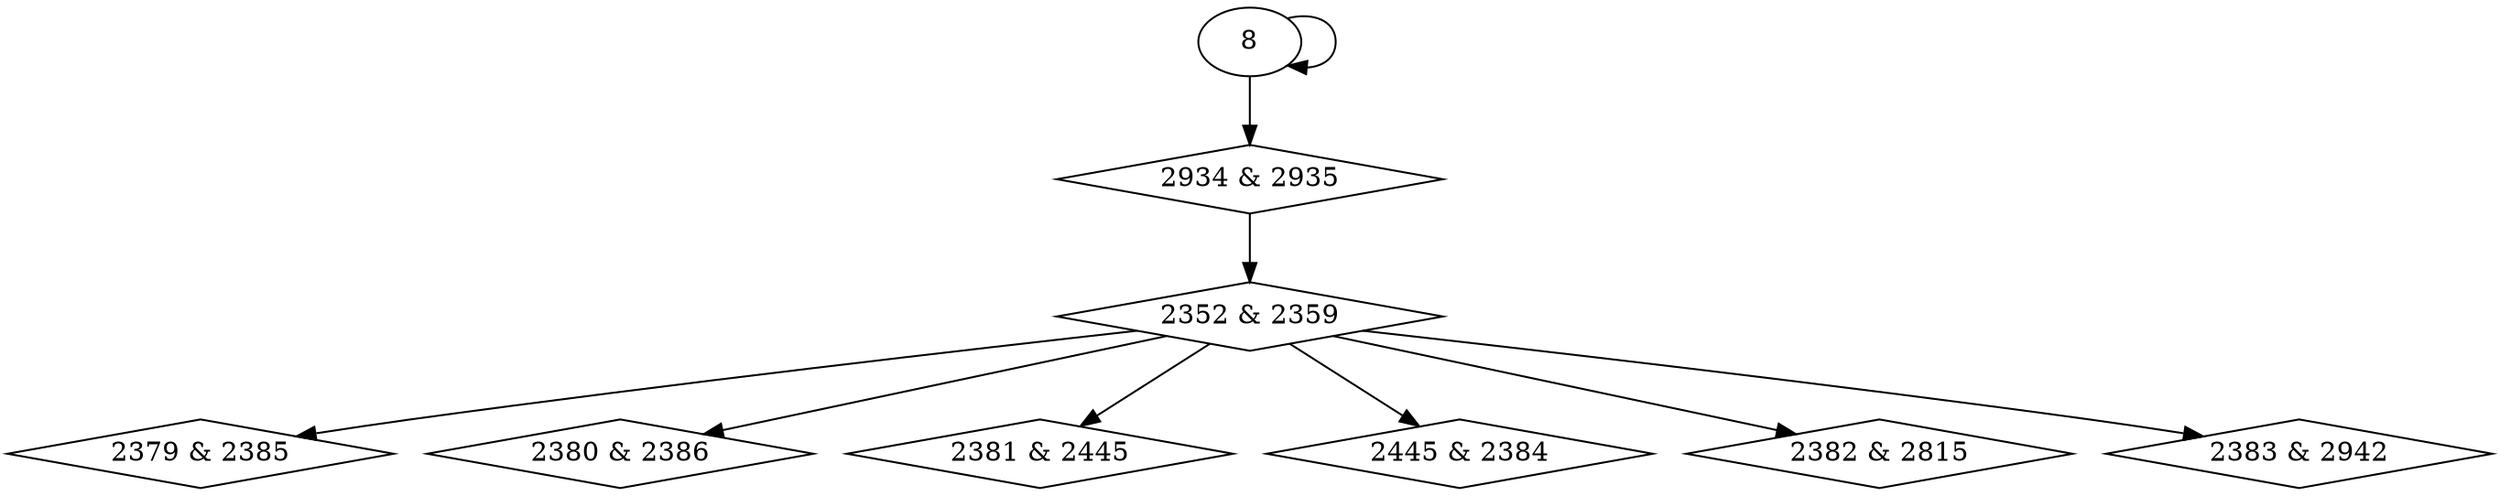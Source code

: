 digraph {
0 [label = "2352 & 2359", shape = diamond];
1 [label = "2379 & 2385", shape = diamond];
2 [label = "2380 & 2386", shape = diamond];
3 [label = "2381 & 2445", shape = diamond];
4 [label = "2445 & 2384", shape = diamond];
5 [label = "2382 & 2815", shape = diamond];
6 [label = "2383 & 2942", shape = diamond];
7 [label = "2934 & 2935", shape = diamond];
7 -> 0;
0 -> 1;
0 -> 2;
0 -> 3;
0 -> 4;
0 -> 5;
0 -> 6;
8 -> 7;
8 -> 8;
}
